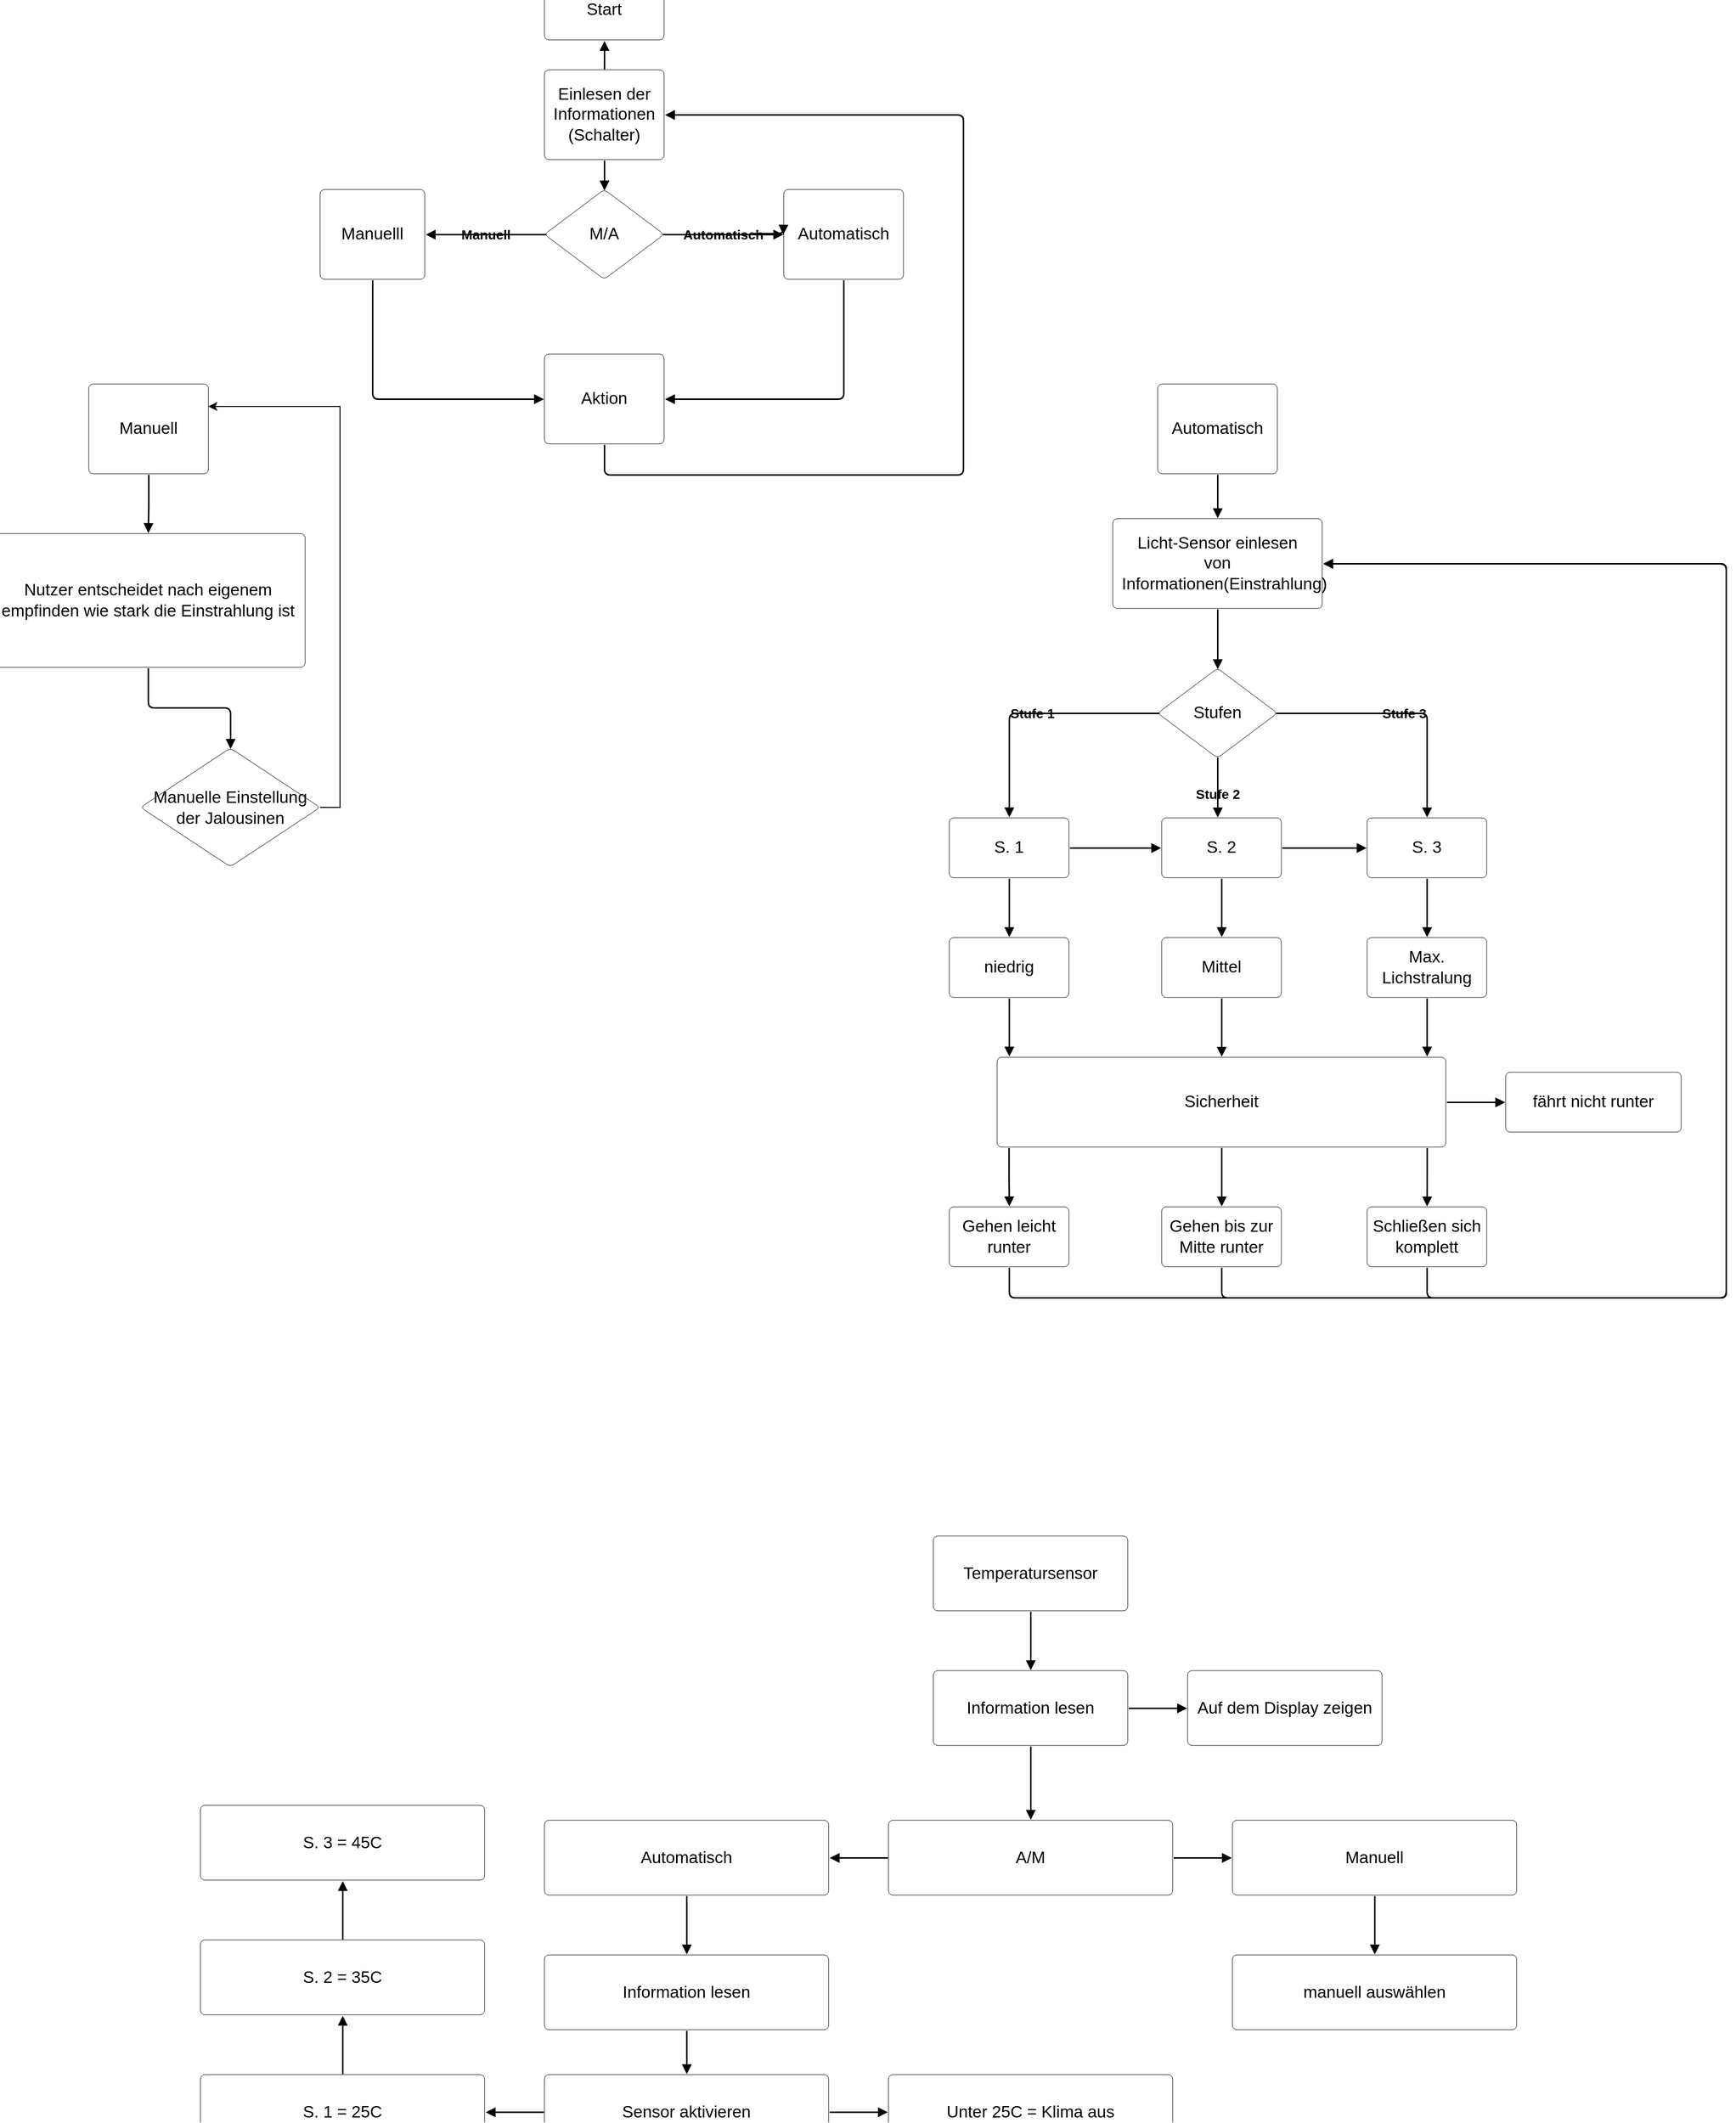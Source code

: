 <mxfile version="24.7.14">
  <diagram name="Seite-1" id="3h0mqdkHoot6rFkAIViI">
    <mxGraphModel dx="4521" dy="3576" grid="1" gridSize="10" guides="1" tooltips="1" connect="1" arrows="1" fold="1" page="1" pageScale="1" pageWidth="827" pageHeight="1169" math="0" shadow="0">
      <root>
        <mxCell id="0" />
        <mxCell id="1" parent="0" />
        <mxCell id="FgW4zMUzAmuTyGkmz0fC-167" value="Start" style="html=1;overflow=block;blockSpacing=1;whiteSpace=wrap;fontSize=16.7;align=center;spacing=3.8;rounded=1;absoluteArcSize=1;arcSize=9;strokeWidth=NaN;lucidId=N4ia0j06wFjk;labelBackgroundColor=none;" parent="1" vertex="1">
          <mxGeometry x="-1065" y="-1290" width="120" height="60" as="geometry" />
        </mxCell>
        <mxCell id="FgW4zMUzAmuTyGkmz0fC-168" value="Automatisch" style="html=1;overflow=block;blockSpacing=1;whiteSpace=wrap;fontSize=16.7;align=center;spacing=9;rounded=1;absoluteArcSize=1;arcSize=9;strokeWidth=NaN;lucidId=64iaO.kCiabr;labelBackgroundColor=none;" parent="1" vertex="1">
          <mxGeometry x="-825" y="-1080" width="120" height="90" as="geometry" />
        </mxCell>
        <mxCell id="FgW4zMUzAmuTyGkmz0fC-169" value="Automatisch" style="html=1;overflow=block;blockSpacing=1;whiteSpace=wrap;fontSize=16.7;align=center;spacing=9;rounded=1;absoluteArcSize=1;arcSize=9;strokeWidth=NaN;lucidId=V5iah5MzGClI;labelBackgroundColor=none;" parent="1" vertex="1">
          <mxGeometry x="-450" y="-885" width="120" height="90" as="geometry" />
        </mxCell>
        <mxCell id="FgW4zMUzAmuTyGkmz0fC-170" value="Einlesen der Informationen&lt;div&gt;(Schalter)&lt;/div&gt;" style="html=1;overflow=block;blockSpacing=1;whiteSpace=wrap;fontSize=16.7;align=center;spacing=9;rounded=1;absoluteArcSize=1;arcSize=9;strokeWidth=NaN;lucidId=aLkapkDl1fSc;labelBackgroundColor=none;" parent="1" vertex="1">
          <mxGeometry x="-1065" y="-1200" width="120" height="90" as="geometry" />
        </mxCell>
        <mxCell id="FgW4zMUzAmuTyGkmz0fC-171" value="" style="html=1;jettySize=18;whiteSpace=wrap;fontSize=13;strokeWidth=1.5;rounded=1;arcSize=12;edgeStyle=orthogonalEdgeStyle;startArrow=none;endArrow=block;endFill=1;exitX=0.5;exitY=-0.008;exitPerimeter=0;entryX=0.5;entryY=1.013;entryPerimeter=0;lucidId=yLka5wsqvrpC;labelBackgroundColor=none;fontColor=default;" parent="1" source="FgW4zMUzAmuTyGkmz0fC-170" target="FgW4zMUzAmuTyGkmz0fC-167" edge="1">
          <mxGeometry width="100" height="100" relative="1" as="geometry">
            <Array as="points" />
          </mxGeometry>
        </mxCell>
        <mxCell id="FgW4zMUzAmuTyGkmz0fC-172" value="M/A" style="html=1;overflow=block;blockSpacing=1;whiteSpace=wrap;rhombus;fontSize=16.7;align=center;spacing=3.8;rounded=1;absoluteArcSize=1;arcSize=9;strokeWidth=NaN;lucidId=lQkasiM3B.Ii;labelBackgroundColor=none;" parent="1" vertex="1">
          <mxGeometry x="-1065" y="-1080" width="120" height="90" as="geometry" />
        </mxCell>
        <mxCell id="FgW4zMUzAmuTyGkmz0fC-173" value="Manuelll" style="html=1;overflow=block;blockSpacing=1;whiteSpace=wrap;fontSize=16.7;align=center;spacing=9;rounded=1;absoluteArcSize=1;arcSize=9;strokeWidth=NaN;lucidId=6Rkar8V9qdNb;labelBackgroundColor=none;" parent="1" vertex="1">
          <mxGeometry x="-1290" y="-1080" width="105" height="90" as="geometry" />
        </mxCell>
        <mxCell id="FgW4zMUzAmuTyGkmz0fC-174" value="" style="html=1;jettySize=18;whiteSpace=wrap;fontSize=13;strokeWidth=1.5;rounded=1;arcSize=12;edgeStyle=orthogonalEdgeStyle;startArrow=none;endArrow=block;endFill=1;exitX=0.5;exitY=1.008;exitPerimeter=0;entryX=0.5;entryY=0.008;entryPerimeter=0;lucidId=pTkaV78Q1Ox-;labelBackgroundColor=none;fontColor=default;" parent="1" source="FgW4zMUzAmuTyGkmz0fC-170" target="FgW4zMUzAmuTyGkmz0fC-172" edge="1">
          <mxGeometry width="100" height="100" relative="1" as="geometry">
            <Array as="points" />
          </mxGeometry>
        </mxCell>
        <mxCell id="FgW4zMUzAmuTyGkmz0fC-175" value="" style="html=1;jettySize=18;whiteSpace=wrap;fontSize=13.3;fontColor=default;fontStyle=1;align=center;strokeWidth=1.5;rounded=1;arcSize=12;edgeStyle=orthogonalEdgeStyle;startArrow=none;endArrow=block;endFill=1;exitX=0.988;exitY=0.5;exitPerimeter=0;entryX=-0.006;entryY=0.5;entryPerimeter=0;lucidId=nUkahKCkyiuG;labelBackgroundColor=none;" parent="1" source="FgW4zMUzAmuTyGkmz0fC-172" target="FgW4zMUzAmuTyGkmz0fC-168" edge="1">
          <mxGeometry width="100" height="100" relative="1" as="geometry">
            <Array as="points" />
          </mxGeometry>
        </mxCell>
        <mxCell id="FgW4zMUzAmuTyGkmz0fC-176" value="Automatisch" style="text;html=1;resizable=0;labelBackgroundColor=none;align=center;verticalAlign=middle;fontStyle=1;fontSize=13.3;" parent="FgW4zMUzAmuTyGkmz0fC-175" vertex="1">
          <mxGeometry relative="1" as="geometry" />
        </mxCell>
        <mxCell id="FgW4zMUzAmuTyGkmz0fC-177" value="" style="html=1;jettySize=18;whiteSpace=wrap;fontSize=13;strokeWidth=1.5;rounded=1;arcSize=12;edgeStyle=orthogonalEdgeStyle;startArrow=none;endArrow=block;endFill=1;entryX=-0.006;entryY=0.5;entryPerimeter=0;lucidId=oUkayMotbwah;labelBackgroundColor=none;fontColor=default;" parent="1" target="FgW4zMUzAmuTyGkmz0fC-168" edge="1">
          <mxGeometry width="100" height="100" relative="1" as="geometry">
            <Array as="points" />
            <mxPoint x="-856" y="-1036" as="sourcePoint" />
          </mxGeometry>
        </mxCell>
        <mxCell id="FgW4zMUzAmuTyGkmz0fC-178" value="" style="html=1;jettySize=18;whiteSpace=wrap;fontSize=13.3;fontColor=default;fontStyle=1;align=center;strokeWidth=1.5;rounded=1;arcSize=12;edgeStyle=orthogonalEdgeStyle;startArrow=none;endArrow=block;endFill=1;exitX=0.012;exitY=0.5;exitPerimeter=0;entryX=1.007;entryY=0.5;entryPerimeter=0;lucidId=XUka5QmIA_Q7;labelBackgroundColor=none;" parent="1" source="FgW4zMUzAmuTyGkmz0fC-172" target="FgW4zMUzAmuTyGkmz0fC-173" edge="1">
          <mxGeometry width="100" height="100" relative="1" as="geometry">
            <Array as="points" />
          </mxGeometry>
        </mxCell>
        <mxCell id="FgW4zMUzAmuTyGkmz0fC-179" value="Manuell" style="text;html=1;resizable=0;labelBackgroundColor=none;align=center;verticalAlign=middle;fontStyle=1;fontSize=13.3;" parent="FgW4zMUzAmuTyGkmz0fC-178" vertex="1">
          <mxGeometry relative="1" as="geometry" />
        </mxCell>
        <mxCell id="FgW4zMUzAmuTyGkmz0fC-180" value="Licht-Sensor einlesen von Informationen(Einstrahlung)" style="html=1;overflow=block;blockSpacing=1;whiteSpace=wrap;fontSize=16.7;align=center;spacing=9;rounded=1;absoluteArcSize=1;arcSize=9;strokeWidth=NaN;lucidId=8UkaNSLYqiaT;labelBackgroundColor=none;" parent="1" vertex="1">
          <mxGeometry x="-495" y="-750" width="210" height="90" as="geometry" />
        </mxCell>
        <mxCell id="FgW4zMUzAmuTyGkmz0fC-181" value="Aktion" style="html=1;overflow=block;blockSpacing=1;whiteSpace=wrap;fontSize=16.7;align=center;spacing=9;rounded=1;absoluteArcSize=1;arcSize=9;strokeWidth=NaN;lucidId=wVka-c_p0EXK;labelBackgroundColor=none;" parent="1" vertex="1">
          <mxGeometry x="-1065" y="-915" width="120" height="90" as="geometry" />
        </mxCell>
        <mxCell id="FgW4zMUzAmuTyGkmz0fC-182" value="Stufen" style="html=1;overflow=block;blockSpacing=1;whiteSpace=wrap;rhombus;fontSize=16.7;align=center;spacing=3.8;rounded=1;absoluteArcSize=1;arcSize=9;strokeWidth=NaN;lucidId=GVka2OhtKBWA;labelBackgroundColor=none;" parent="1" vertex="1">
          <mxGeometry x="-450" y="-600" width="120" height="90" as="geometry" />
        </mxCell>
        <mxCell id="FgW4zMUzAmuTyGkmz0fC-183" value="" style="html=1;jettySize=18;whiteSpace=wrap;fontSize=13;strokeWidth=1.5;rounded=1;arcSize=12;edgeStyle=orthogonalEdgeStyle;startArrow=none;endArrow=block;endFill=1;exitX=0.5;exitY=1.008;exitPerimeter=0;entryX=1.006;entryY=0.5;entryPerimeter=0;lucidId=HVka1p0yhcf2;labelBackgroundColor=none;fontColor=default;" parent="1" source="FgW4zMUzAmuTyGkmz0fC-168" target="FgW4zMUzAmuTyGkmz0fC-181" edge="1">
          <mxGeometry width="100" height="100" relative="1" as="geometry">
            <Array as="points" />
          </mxGeometry>
        </mxCell>
        <mxCell id="FgW4zMUzAmuTyGkmz0fC-184" value="" style="html=1;jettySize=18;whiteSpace=wrap;fontSize=13;strokeWidth=1.5;rounded=1;arcSize=12;edgeStyle=orthogonalEdgeStyle;startArrow=none;endArrow=block;endFill=1;exitX=0.5;exitY=1.008;exitPerimeter=0;entryX=0.5;entryY=-0.008;entryPerimeter=0;lucidId=8Vka9QWyHjhu;labelBackgroundColor=none;fontColor=default;" parent="1" source="FgW4zMUzAmuTyGkmz0fC-169" target="FgW4zMUzAmuTyGkmz0fC-180" edge="1">
          <mxGeometry width="100" height="100" relative="1" as="geometry">
            <Array as="points" />
          </mxGeometry>
        </mxCell>
        <mxCell id="FgW4zMUzAmuTyGkmz0fC-185" value="" style="html=1;jettySize=18;whiteSpace=wrap;fontSize=13;strokeWidth=1.5;rounded=1;arcSize=12;edgeStyle=orthogonalEdgeStyle;startArrow=none;endArrow=block;endFill=1;exitX=0.5;exitY=1.008;exitPerimeter=0;entryX=0.5;entryY=0.008;entryPerimeter=0;lucidId=_VkafFux-ZUf;labelBackgroundColor=none;fontColor=default;" parent="1" source="FgW4zMUzAmuTyGkmz0fC-180" target="FgW4zMUzAmuTyGkmz0fC-182" edge="1">
          <mxGeometry width="100" height="100" relative="1" as="geometry">
            <Array as="points" />
          </mxGeometry>
        </mxCell>
        <mxCell id="FgW4zMUzAmuTyGkmz0fC-186" value="" style="html=1;jettySize=18;whiteSpace=wrap;fontSize=13;strokeOpacity=100;strokeWidth=1.5;rounded=1;arcSize=12;edgeStyle=orthogonalEdgeStyle;startArrow=none;endArrow=block;endFill=1;exitX=0.5;exitY=1.008;exitPerimeter=0;entryX=-0.006;entryY=0.5;entryPerimeter=0;lucidId=yWkaRm72xnwu;labelBackgroundColor=none;fontColor=default;" parent="1" source="FgW4zMUzAmuTyGkmz0fC-173" target="FgW4zMUzAmuTyGkmz0fC-181" edge="1">
          <mxGeometry width="100" height="100" relative="1" as="geometry">
            <Array as="points">
              <mxPoint x="-1237" y="-870" />
            </Array>
          </mxGeometry>
        </mxCell>
        <mxCell id="FgW4zMUzAmuTyGkmz0fC-187" value="S. 1" style="html=1;overflow=block;blockSpacing=1;whiteSpace=wrap;fontSize=16.7;align=center;spacing=3.8;rounded=1;absoluteArcSize=1;arcSize=9;strokeWidth=NaN;lucidId=QWkaNz4v__Xi;labelBackgroundColor=none;" parent="1" vertex="1">
          <mxGeometry x="-659" y="-450" width="120" height="60" as="geometry" />
        </mxCell>
        <mxCell id="FgW4zMUzAmuTyGkmz0fC-188" value="" style="html=1;jettySize=18;whiteSpace=wrap;fontSize=13;strokeOpacity=100;strokeWidth=1.5;rounded=1;arcSize=12;edgeStyle=orthogonalEdgeStyle;startArrow=none;endArrow=block;endFill=1;exitX=1.006;exitY=0.5;exitPerimeter=0;entryX=-0.006;entryY=0.5;entryPerimeter=0;lucidId=XWka24kYXO-h;labelBackgroundColor=none;fontColor=default;" parent="1" source="FgW4zMUzAmuTyGkmz0fC-187" target="FgW4zMUzAmuTyGkmz0fC-189" edge="1">
          <mxGeometry width="100" height="100" relative="1" as="geometry">
            <Array as="points" />
          </mxGeometry>
        </mxCell>
        <mxCell id="FgW4zMUzAmuTyGkmz0fC-189" value="S. 2" style="html=1;overflow=block;blockSpacing=1;whiteSpace=wrap;fontSize=16.7;align=center;spacing=3.8;rounded=1;absoluteArcSize=1;arcSize=9;strokeWidth=NaN;lucidId=XWka8KJRuJMQ;labelBackgroundColor=none;" parent="1" vertex="1">
          <mxGeometry x="-446" y="-450" width="120" height="60" as="geometry" />
        </mxCell>
        <mxCell id="FgW4zMUzAmuTyGkmz0fC-190" value="" style="html=1;jettySize=18;whiteSpace=wrap;fontSize=13;strokeWidth=1.5;rounded=1;arcSize=12;edgeStyle=orthogonalEdgeStyle;startArrow=none;endArrow=block;endFill=1;exitX=0.5;exitY=1.008;exitPerimeter=0;entryX=1.006;entryY=0.5;entryPerimeter=0;lucidId=3WkaMBuAugse;labelBackgroundColor=none;fontColor=default;" parent="1" source="FgW4zMUzAmuTyGkmz0fC-181" target="FgW4zMUzAmuTyGkmz0fC-170" edge="1">
          <mxGeometry width="100" height="100" relative="1" as="geometry">
            <Array as="points">
              <mxPoint x="-1005" y="-794" />
              <mxPoint x="-645" y="-794" />
              <mxPoint x="-645" y="-1155" />
            </Array>
          </mxGeometry>
        </mxCell>
        <mxCell id="FgW4zMUzAmuTyGkmz0fC-191" value="" style="html=1;jettySize=18;whiteSpace=wrap;fontSize=13;strokeOpacity=100;strokeWidth=1.5;rounded=1;arcSize=12;edgeStyle=orthogonalEdgeStyle;startArrow=none;endArrow=block;endFill=1;exitX=1.006;exitY=0.5;exitPerimeter=0;entryX=-0.006;entryY=0.5;entryPerimeter=0;lucidId=_WkaWxWW9r4b;labelBackgroundColor=none;fontColor=default;" parent="1" source="FgW4zMUzAmuTyGkmz0fC-189" target="FgW4zMUzAmuTyGkmz0fC-192" edge="1">
          <mxGeometry width="100" height="100" relative="1" as="geometry">
            <Array as="points" />
          </mxGeometry>
        </mxCell>
        <mxCell id="FgW4zMUzAmuTyGkmz0fC-192" value="S. 3" style="html=1;overflow=block;blockSpacing=1;whiteSpace=wrap;fontSize=16.7;align=center;spacing=3.8;rounded=1;absoluteArcSize=1;arcSize=9;strokeWidth=NaN;lucidId=_WkaUXKcoHlV;labelBackgroundColor=none;" parent="1" vertex="1">
          <mxGeometry x="-240" y="-450" width="120" height="60" as="geometry" />
        </mxCell>
        <mxCell id="FgW4zMUzAmuTyGkmz0fC-193" value="" style="html=1;jettySize=18;whiteSpace=wrap;fontSize=13.3;fontColor=default;fontStyle=1;align=center;strokeWidth=1.5;rounded=1;arcSize=12;edgeStyle=orthogonalEdgeStyle;startArrow=none;endArrow=block;endFill=1;exitX=0.5;exitY=0.992;exitPerimeter=0;entryX=0.467;entryY=-0.012;entryPerimeter=0;lucidId=wXkaepemoRoC;labelBackgroundColor=none;" parent="1" source="FgW4zMUzAmuTyGkmz0fC-182" target="FgW4zMUzAmuTyGkmz0fC-189" edge="1">
          <mxGeometry width="100" height="100" relative="1" as="geometry">
            <Array as="points" />
          </mxGeometry>
        </mxCell>
        <mxCell id="FgW4zMUzAmuTyGkmz0fC-194" value="Stufe 2" style="text;html=1;resizable=0;labelBackgroundColor=none;align=center;verticalAlign=middle;fontStyle=1;fontSize=13.3;" parent="FgW4zMUzAmuTyGkmz0fC-193" vertex="1">
          <mxGeometry x="0.216" relative="1" as="geometry">
            <mxPoint as="offset" />
          </mxGeometry>
        </mxCell>
        <mxCell id="FgW4zMUzAmuTyGkmz0fC-195" value="" style="html=1;jettySize=18;whiteSpace=wrap;fontSize=13.3;fontColor=default;fontStyle=1;align=center;strokeWidth=1.5;rounded=1;arcSize=12;edgeStyle=orthogonalEdgeStyle;startArrow=none;endArrow=block;endFill=1;exitX=0.988;exitY=0.5;exitPerimeter=0;entryX=0.5;entryY=-0.012;entryPerimeter=0;lucidId=BXkaTj.lhL7O;labelBackgroundColor=none;" parent="1" source="FgW4zMUzAmuTyGkmz0fC-182" target="FgW4zMUzAmuTyGkmz0fC-192" edge="1">
          <mxGeometry width="100" height="100" relative="1" as="geometry">
            <Array as="points" />
          </mxGeometry>
        </mxCell>
        <mxCell id="FgW4zMUzAmuTyGkmz0fC-196" value="Stufe 3" style="text;html=1;resizable=0;labelBackgroundColor=none;align=center;verticalAlign=middle;fontStyle=1;fontSize=13.3;" parent="FgW4zMUzAmuTyGkmz0fC-195" vertex="1">
          <mxGeometry relative="1" as="geometry" />
        </mxCell>
        <mxCell id="FgW4zMUzAmuTyGkmz0fC-197" value="" style="html=1;jettySize=18;whiteSpace=wrap;fontSize=13;strokeOpacity=100;strokeWidth=1.5;rounded=1;arcSize=12;edgeStyle=orthogonalEdgeStyle;startArrow=none;endArrow=block;endFill=1;exitX=0.5;exitY=1.013;exitPerimeter=0;entryX=0.5;entryY=-0.012;entryPerimeter=0;lucidId=DYkahejGUm7A;labelBackgroundColor=none;fontColor=default;" parent="1" source="FgW4zMUzAmuTyGkmz0fC-192" target="FgW4zMUzAmuTyGkmz0fC-198" edge="1">
          <mxGeometry width="100" height="100" relative="1" as="geometry">
            <Array as="points" />
          </mxGeometry>
        </mxCell>
        <mxCell id="FgW4zMUzAmuTyGkmz0fC-198" value="Max. Lichstralung" style="html=1;overflow=block;blockSpacing=1;whiteSpace=wrap;fontSize=16.7;align=center;spacing=3.8;rounded=1;absoluteArcSize=1;arcSize=9;strokeWidth=NaN;lucidId=DYkaW7NMUvB3;labelBackgroundColor=none;" parent="1" vertex="1">
          <mxGeometry x="-240" y="-330" width="120" height="60" as="geometry" />
        </mxCell>
        <mxCell id="FgW4zMUzAmuTyGkmz0fC-199" value="" style="html=1;jettySize=18;whiteSpace=wrap;fontSize=13;strokeOpacity=100;strokeWidth=1.5;rounded=1;arcSize=12;edgeStyle=orthogonalEdgeStyle;startArrow=none;endArrow=block;endFill=1;exitX=0.5;exitY=1.013;exitPerimeter=0;entryX=0.5;entryY=-0.012;entryPerimeter=0;lucidId=SYkae8.73b2C;labelBackgroundColor=none;fontColor=default;" parent="1" source="FgW4zMUzAmuTyGkmz0fC-189" target="FgW4zMUzAmuTyGkmz0fC-200" edge="1">
          <mxGeometry width="100" height="100" relative="1" as="geometry">
            <Array as="points" />
          </mxGeometry>
        </mxCell>
        <mxCell id="FgW4zMUzAmuTyGkmz0fC-200" value="Mittel" style="html=1;overflow=block;blockSpacing=1;whiteSpace=wrap;fontSize=16.7;align=center;spacing=3.8;rounded=1;absoluteArcSize=1;arcSize=9;strokeWidth=NaN;lucidId=SYkanvJJimkv;labelBackgroundColor=none;" parent="1" vertex="1">
          <mxGeometry x="-446" y="-330" width="120" height="60" as="geometry" />
        </mxCell>
        <mxCell id="FgW4zMUzAmuTyGkmz0fC-201" value="" style="html=1;jettySize=18;whiteSpace=wrap;fontSize=13;strokeOpacity=100;strokeWidth=1.5;rounded=1;arcSize=12;edgeStyle=orthogonalEdgeStyle;startArrow=none;endArrow=block;endFill=1;exitX=0.5;exitY=1.013;exitPerimeter=0;entryX=0.5;entryY=-0.012;entryPerimeter=0;lucidId=mZka0HfnyGmS;labelBackgroundColor=none;fontColor=default;" parent="1" source="FgW4zMUzAmuTyGkmz0fC-187" target="FgW4zMUzAmuTyGkmz0fC-202" edge="1">
          <mxGeometry width="100" height="100" relative="1" as="geometry">
            <Array as="points" />
          </mxGeometry>
        </mxCell>
        <mxCell id="FgW4zMUzAmuTyGkmz0fC-202" value="niedrig" style="html=1;overflow=block;blockSpacing=1;whiteSpace=wrap;fontSize=16.7;align=center;spacing=3.8;rounded=1;absoluteArcSize=1;arcSize=9;strokeWidth=NaN;lucidId=mZkaGqFa0F1Y;labelBackgroundColor=none;" parent="1" vertex="1">
          <mxGeometry x="-659" y="-330" width="120" height="60" as="geometry" />
        </mxCell>
        <mxCell id="FgW4zMUzAmuTyGkmz0fC-203" value="" style="html=1;jettySize=18;whiteSpace=wrap;fontSize=13;strokeOpacity=100;strokeWidth=1.5;rounded=1;arcSize=12;edgeStyle=orthogonalEdgeStyle;startArrow=none;endArrow=block;endFill=1;exitX=0.5;exitY=1.013;exitPerimeter=0;lucidId=TZkatt6HrXeA;labelBackgroundColor=none;fontColor=default;" parent="1" source="FgW4zMUzAmuTyGkmz0fC-202" edge="1">
          <mxGeometry width="100" height="100" relative="1" as="geometry">
            <Array as="points" />
            <mxPoint x="-599" y="-211" as="targetPoint" />
          </mxGeometry>
        </mxCell>
        <mxCell id="FgW4zMUzAmuTyGkmz0fC-204" value="" style="html=1;jettySize=18;whiteSpace=wrap;fontSize=13;strokeOpacity=100;strokeWidth=1.5;rounded=1;arcSize=12;edgeStyle=orthogonalEdgeStyle;startArrow=none;endArrow=block;endFill=1;exitX=0.5;exitY=1.013;exitPerimeter=0;entryX=0.5;entryY=-0.008;entryPerimeter=0;lucidId=E0kaeYCsIBdj;labelBackgroundColor=none;fontColor=default;" parent="1" source="FgW4zMUzAmuTyGkmz0fC-200" target="FgW4zMUzAmuTyGkmz0fC-208" edge="1">
          <mxGeometry width="100" height="100" relative="1" as="geometry">
            <Array as="points" />
          </mxGeometry>
        </mxCell>
        <mxCell id="FgW4zMUzAmuTyGkmz0fC-205" value="" style="html=1;jettySize=18;whiteSpace=wrap;fontSize=13;strokeOpacity=100;strokeWidth=1.5;rounded=1;arcSize=12;edgeStyle=orthogonalEdgeStyle;startArrow=none;endArrow=block;endFill=1;exitX=0.5;exitY=1.013;exitPerimeter=0;lucidId=M0ka~HKBPO5.;labelBackgroundColor=none;fontColor=default;" parent="1" source="FgW4zMUzAmuTyGkmz0fC-198" edge="1">
          <mxGeometry width="100" height="100" relative="1" as="geometry">
            <Array as="points" />
            <mxPoint x="-180" y="-211" as="targetPoint" />
          </mxGeometry>
        </mxCell>
        <mxCell id="FgW4zMUzAmuTyGkmz0fC-206" value="" style="html=1;jettySize=18;whiteSpace=wrap;fontSize=13.3;fontColor=default;fontStyle=1;align=center;strokeWidth=1.5;rounded=1;arcSize=12;edgeStyle=orthogonalEdgeStyle;startArrow=none;endArrow=block;endFill=1;exitX=0.012;exitY=0.5;exitPerimeter=0;entryX=0.5;entryY=-0.013;entryPerimeter=0;lucidId=A1kaO-~dMt~i;labelBackgroundColor=none;" parent="1" source="FgW4zMUzAmuTyGkmz0fC-182" target="FgW4zMUzAmuTyGkmz0fC-187" edge="1">
          <mxGeometry width="100" height="100" relative="1" as="geometry">
            <Array as="points" />
          </mxGeometry>
        </mxCell>
        <mxCell id="FgW4zMUzAmuTyGkmz0fC-207" value="Stufe 1" style="text;html=1;resizable=0;labelBackgroundColor=none;align=center;verticalAlign=middle;fontStyle=1;fontSize=13.3;" parent="FgW4zMUzAmuTyGkmz0fC-206" vertex="1">
          <mxGeometry relative="1" as="geometry" />
        </mxCell>
        <mxCell id="FgW4zMUzAmuTyGkmz0fC-208" value="Sicherheit" style="html=1;overflow=block;blockSpacing=1;whiteSpace=wrap;fontSize=16.7;align=center;spacing=9;rounded=1;absoluteArcSize=1;arcSize=9;strokeWidth=NaN;lucidId=71kazL9l_o7C;labelBackgroundColor=none;" parent="1" vertex="1">
          <mxGeometry x="-611" y="-210" width="450" height="90" as="geometry" />
        </mxCell>
        <mxCell id="FgW4zMUzAmuTyGkmz0fC-209" value="Manuell" style="html=1;overflow=block;blockSpacing=1;whiteSpace=wrap;fontSize=16.7;align=center;spacing=9;rounded=1;absoluteArcSize=1;arcSize=9;strokeWidth=NaN;lucidId=U2kaN8M.R-Y0;labelBackgroundColor=none;" parent="1" vertex="1">
          <mxGeometry x="-1522" y="-885" width="120" height="90" as="geometry" />
        </mxCell>
        <mxCell id="FgW4zMUzAmuTyGkmz0fC-210" value="Gehen leicht runter" style="html=1;overflow=block;blockSpacing=1;whiteSpace=wrap;fontSize=16.7;align=center;spacing=3.8;rounded=1;absoluteArcSize=1;arcSize=9;strokeWidth=NaN;lucidId=h3kapz3pPR9o;labelBackgroundColor=none;" parent="1" vertex="1">
          <mxGeometry x="-659" y="-60" width="120" height="60" as="geometry" />
        </mxCell>
        <mxCell id="FgW4zMUzAmuTyGkmz0fC-211" value="Gehen bis zur Mitte runter" style="html=1;overflow=block;blockSpacing=1;whiteSpace=wrap;fontSize=16.7;align=center;spacing=3.8;rounded=1;absoluteArcSize=1;arcSize=9;strokeWidth=NaN;lucidId=h3kae7OwaSeB;labelBackgroundColor=none;" parent="1" vertex="1">
          <mxGeometry x="-446" y="-60" width="120" height="60" as="geometry" />
        </mxCell>
        <mxCell id="FgW4zMUzAmuTyGkmz0fC-212" value="Schließen sich komplett" style="html=1;overflow=block;blockSpacing=1;whiteSpace=wrap;fontSize=16.7;align=center;spacing=3.8;rounded=1;absoluteArcSize=1;arcSize=9;strokeWidth=NaN;lucidId=h3kawK8Fqo7F;labelBackgroundColor=none;" parent="1" vertex="1">
          <mxGeometry x="-240" y="-60" width="120" height="60" as="geometry" />
        </mxCell>
        <mxCell id="FgW4zMUzAmuTyGkmz0fC-213" value="" style="html=1;jettySize=18;whiteSpace=wrap;fontSize=13;strokeOpacity=100;strokeWidth=1.5;rounded=1;arcSize=12;edgeStyle=orthogonalEdgeStyle;startArrow=none;endArrow=block;endFill=1;exitX=1.002;exitY=0.5;exitPerimeter=0;entryX=-0.004;entryY=0.5;entryPerimeter=0;lucidId=q3kaxuL_Xz1y;labelBackgroundColor=none;fontColor=default;" parent="1" source="FgW4zMUzAmuTyGkmz0fC-208" target="FgW4zMUzAmuTyGkmz0fC-214" edge="1">
          <mxGeometry width="100" height="100" relative="1" as="geometry">
            <Array as="points" />
          </mxGeometry>
        </mxCell>
        <mxCell id="FgW4zMUzAmuTyGkmz0fC-214" value="fährt nicht runter" style="html=1;overflow=block;blockSpacing=1;whiteSpace=wrap;fontSize=16.7;align=center;spacing=9;rounded=1;absoluteArcSize=1;arcSize=9;strokeWidth=NaN;lucidId=q3ka0kxX3MY4;labelBackgroundColor=none;" parent="1" vertex="1">
          <mxGeometry x="-101" y="-195" width="176" height="60" as="geometry" />
        </mxCell>
        <mxCell id="FgW4zMUzAmuTyGkmz0fC-215" value="" style="html=1;jettySize=18;whiteSpace=wrap;fontSize=13;strokeWidth=1.5;rounded=1;arcSize=12;edgeStyle=orthogonalEdgeStyle;startArrow=none;endArrow=block;endFill=1;exitX=0.5;exitY=1.008;exitPerimeter=0;entryX=0.5;entryY=-0.012;entryPerimeter=0;lucidId=33kaeuM0woL0;labelBackgroundColor=none;fontColor=default;" parent="1" source="FgW4zMUzAmuTyGkmz0fC-208" target="FgW4zMUzAmuTyGkmz0fC-211" edge="1">
          <mxGeometry width="100" height="100" relative="1" as="geometry">
            <Array as="points" />
          </mxGeometry>
        </mxCell>
        <mxCell id="FgW4zMUzAmuTyGkmz0fC-216" value="" style="html=1;jettySize=18;whiteSpace=wrap;fontSize=13;strokeWidth=1.5;rounded=1;arcSize=12;edgeStyle=orthogonalEdgeStyle;startArrow=none;endArrow=block;endFill=1;exitX=0.026;exitY=1.008;exitPerimeter=0;entryX=0.5;entryY=-0.013;entryPerimeter=0;lucidId=83kaQYvqHcLM;labelBackgroundColor=none;fontColor=default;" parent="1" source="FgW4zMUzAmuTyGkmz0fC-208" target="FgW4zMUzAmuTyGkmz0fC-210" edge="1">
          <mxGeometry width="100" height="100" relative="1" as="geometry">
            <Array as="points" />
          </mxGeometry>
        </mxCell>
        <mxCell id="FgW4zMUzAmuTyGkmz0fC-217" value="" style="html=1;jettySize=18;whiteSpace=wrap;fontSize=13;strokeWidth=1.5;rounded=1;arcSize=12;edgeStyle=orthogonalEdgeStyle;startArrow=none;endArrow=block;endFill=1;exitX=0.958;exitY=1.008;exitPerimeter=0;entryX=0.5;entryY=-0.012;entryPerimeter=0;lucidId=_3kavtbtaSIH;labelBackgroundColor=none;fontColor=default;" parent="1" source="FgW4zMUzAmuTyGkmz0fC-208" target="FgW4zMUzAmuTyGkmz0fC-212" edge="1">
          <mxGeometry width="100" height="100" relative="1" as="geometry">
            <Array as="points" />
          </mxGeometry>
        </mxCell>
        <mxCell id="FgW4zMUzAmuTyGkmz0fC-218" value="Nutzer entscheidet nach eigenem empfinden wie stark die Einstrahlung ist" style="html=1;overflow=block;blockSpacing=1;whiteSpace=wrap;fontSize=16.7;align=center;spacing=9;rounded=1;absoluteArcSize=1;arcSize=9;strokeWidth=NaN;lucidId=B4ka2FYlx4dB;labelBackgroundColor=none;" parent="1" vertex="1">
          <mxGeometry x="-1620" y="-735" width="315" height="134" as="geometry" />
        </mxCell>
        <mxCell id="FgW4zMUzAmuTyGkmz0fC-219" value="Temperatursensor" style="html=1;overflow=block;blockSpacing=1;whiteSpace=wrap;fontSize=16.7;align=center;spacing=3.8;rounded=1;absoluteArcSize=1;arcSize=9;strokeWidth=NaN;lucidId=X4kaOixTVMw.;labelBackgroundColor=none;" parent="1" vertex="1">
          <mxGeometry x="-675" y="270" width="195" height="75" as="geometry" />
        </mxCell>
        <mxCell id="FgW4zMUzAmuTyGkmz0fC-220" value="" style="html=1;jettySize=18;whiteSpace=wrap;fontSize=13;strokeWidth=1.5;rounded=1;arcSize=12;edgeStyle=orthogonalEdgeStyle;startArrow=none;endArrow=block;endFill=1;exitX=0.5;exitY=1.013;exitPerimeter=0;entryX=1.004;entryY=0.5;entryPerimeter=0;lucidId=h5kao_4vRjcH;labelBackgroundColor=none;fontColor=default;" parent="1" source="FgW4zMUzAmuTyGkmz0fC-212" target="FgW4zMUzAmuTyGkmz0fC-180" edge="1">
          <mxGeometry width="100" height="100" relative="1" as="geometry">
            <Array as="points">
              <mxPoint x="-180" y="31" />
              <mxPoint x="120" y="31" />
              <mxPoint x="120" y="-705" />
            </Array>
          </mxGeometry>
        </mxCell>
        <mxCell id="FgW4zMUzAmuTyGkmz0fC-221" value="" style="html=1;jettySize=18;whiteSpace=wrap;fontSize=13;strokeOpacity=100;strokeWidth=1.5;rounded=1;arcSize=12;edgeStyle=orthogonalEdgeStyle;startArrow=none;endArrow=block;endFill=1;exitX=0.5;exitY=1.01;exitPerimeter=0;entryX=0.5;entryY=-0.01;entryPerimeter=0;lucidId=i5kaaMlf2yOr;labelBackgroundColor=none;fontColor=default;" parent="1" source="FgW4zMUzAmuTyGkmz0fC-219" target="FgW4zMUzAmuTyGkmz0fC-222" edge="1">
          <mxGeometry width="100" height="100" relative="1" as="geometry">
            <Array as="points" />
          </mxGeometry>
        </mxCell>
        <mxCell id="FgW4zMUzAmuTyGkmz0fC-222" value="Information lesen" style="html=1;overflow=block;blockSpacing=1;whiteSpace=wrap;fontSize=16.7;align=center;spacing=3.8;rounded=1;absoluteArcSize=1;arcSize=9;strokeWidth=NaN;lucidId=i5kaBJBGNO58;labelBackgroundColor=none;" parent="1" vertex="1">
          <mxGeometry x="-675" y="405" width="195" height="75" as="geometry" />
        </mxCell>
        <mxCell id="FgW4zMUzAmuTyGkmz0fC-223" value="" style="html=1;jettySize=18;whiteSpace=wrap;fontSize=13;strokeWidth=1.5;rounded=1;arcSize=12;edgeStyle=orthogonalEdgeStyle;startArrow=none;endArrow=block;endFill=1;exitX=0.5;exitY=1.008;exitPerimeter=0;entryX=0.5;entryY=-0.006;entryPerimeter=0;lucidId=m5kajz74DZy8;labelBackgroundColor=none;fontColor=default;" parent="1" source="FgW4zMUzAmuTyGkmz0fC-209" target="FgW4zMUzAmuTyGkmz0fC-218" edge="1">
          <mxGeometry width="100" height="100" relative="1" as="geometry">
            <Array as="points" />
          </mxGeometry>
        </mxCell>
        <mxCell id="FgW4zMUzAmuTyGkmz0fC-224" value="" style="html=1;jettySize=18;whiteSpace=wrap;fontSize=13;strokeWidth=1.5;rounded=1;arcSize=12;edgeStyle=orthogonalEdgeStyle;startArrow=none;endArrow=block;endFill=1;exitX=0.5;exitY=1.013;exitPerimeter=0;entryX=1.004;entryY=0.5;entryPerimeter=0;lucidId=r5kaRFJ3P441;labelBackgroundColor=none;fontColor=default;" parent="1" source="FgW4zMUzAmuTyGkmz0fC-211" target="FgW4zMUzAmuTyGkmz0fC-180" edge="1">
          <mxGeometry width="100" height="100" relative="1" as="geometry">
            <Array as="points">
              <mxPoint x="-386" y="31" />
              <mxPoint x="120" y="31" />
              <mxPoint x="120" y="-705" />
            </Array>
          </mxGeometry>
        </mxCell>
        <mxCell id="FgW4zMUzAmuTyGkmz0fC-225" value="" style="html=1;jettySize=18;whiteSpace=wrap;fontSize=13;strokeOpacity=100;strokeWidth=1.5;rounded=1;arcSize=12;edgeStyle=orthogonalEdgeStyle;startArrow=none;endArrow=block;endFill=1;exitX=1.004;exitY=0.5;exitPerimeter=0;entryX=-0.004;entryY=0.5;entryPerimeter=0;lucidId=t5katzH84ghe;labelBackgroundColor=none;fontColor=default;" parent="1" source="FgW4zMUzAmuTyGkmz0fC-222" target="FgW4zMUzAmuTyGkmz0fC-226" edge="1">
          <mxGeometry width="100" height="100" relative="1" as="geometry">
            <Array as="points" />
          </mxGeometry>
        </mxCell>
        <mxCell id="FgW4zMUzAmuTyGkmz0fC-226" value="Auf dem Display zeigen" style="html=1;overflow=block;blockSpacing=1;whiteSpace=wrap;fontSize=16.7;align=center;spacing=3.8;rounded=1;absoluteArcSize=1;arcSize=9;strokeWidth=NaN;lucidId=t5kaX1HOo2ZO;labelBackgroundColor=none;" parent="1" vertex="1">
          <mxGeometry x="-420" y="405" width="195" height="75" as="geometry" />
        </mxCell>
        <mxCell id="WzjnQLMpl0k_vYTGge7P-2" style="edgeStyle=orthogonalEdgeStyle;rounded=0;orthogonalLoop=1;jettySize=auto;html=1;exitX=1;exitY=0.5;exitDx=0;exitDy=0;entryX=1;entryY=0.25;entryDx=0;entryDy=0;" edge="1" parent="1" source="FgW4zMUzAmuTyGkmz0fC-227" target="FgW4zMUzAmuTyGkmz0fC-209">
          <mxGeometry relative="1" as="geometry" />
        </mxCell>
        <mxCell id="FgW4zMUzAmuTyGkmz0fC-227" value="Manuelle Einstellung der Jalousinen" style="html=1;overflow=block;blockSpacing=1;whiteSpace=wrap;rhombus;fontSize=16.7;align=center;spacing=3.8;rounded=1;absoluteArcSize=1;arcSize=9;strokeWidth=NaN;lucidId=w5kaDMIVVfay;labelBackgroundColor=none;" parent="1" vertex="1">
          <mxGeometry x="-1470" y="-520" width="180" height="119" as="geometry" />
        </mxCell>
        <mxCell id="FgW4zMUzAmuTyGkmz0fC-228" value="" style="html=1;jettySize=18;whiteSpace=wrap;fontSize=13;strokeWidth=1.5;rounded=1;arcSize=12;edgeStyle=orthogonalEdgeStyle;startArrow=none;endArrow=block;endFill=1;exitX=0.5;exitY=1.013;exitPerimeter=0;entryX=1.004;entryY=0.5;entryPerimeter=0;lucidId=A5ka~o3I9TCq;labelBackgroundColor=none;fontColor=default;" parent="1" source="FgW4zMUzAmuTyGkmz0fC-210" target="FgW4zMUzAmuTyGkmz0fC-180" edge="1">
          <mxGeometry width="100" height="100" relative="1" as="geometry">
            <Array as="points">
              <mxPoint x="-599" y="31" />
              <mxPoint x="120" y="31" />
              <mxPoint x="120" y="-705" />
            </Array>
          </mxGeometry>
        </mxCell>
        <mxCell id="FgW4zMUzAmuTyGkmz0fC-229" value="" style="html=1;jettySize=18;whiteSpace=wrap;fontSize=13;strokeOpacity=100;strokeWidth=1.5;rounded=1;arcSize=12;edgeStyle=orthogonalEdgeStyle;startArrow=none;endArrow=block;endFill=1;exitX=0.5;exitY=1.01;exitPerimeter=0;entryX=0.5;entryY=-0.01;entryPerimeter=0;lucidId=I5ka.4BE7Has;labelBackgroundColor=none;fontColor=default;" parent="1" source="FgW4zMUzAmuTyGkmz0fC-222" target="FgW4zMUzAmuTyGkmz0fC-230" edge="1">
          <mxGeometry width="100" height="100" relative="1" as="geometry">
            <Array as="points" />
          </mxGeometry>
        </mxCell>
        <mxCell id="FgW4zMUzAmuTyGkmz0fC-230" value="A/M" style="html=1;overflow=block;blockSpacing=1;whiteSpace=wrap;fontSize=16.7;align=center;spacing=3.8;rounded=1;absoluteArcSize=1;arcSize=9;strokeWidth=NaN;lucidId=I5kaXj6OB.hF;labelBackgroundColor=none;" parent="1" vertex="1">
          <mxGeometry x="-720" y="555" width="285" height="75" as="geometry" />
        </mxCell>
        <mxCell id="FgW4zMUzAmuTyGkmz0fC-231" value="" style="html=1;jettySize=18;whiteSpace=wrap;fontSize=13;strokeWidth=1.5;rounded=1;arcSize=12;edgeStyle=orthogonalEdgeStyle;startArrow=none;endArrow=block;endFill=1;exitX=0.5;exitY=1.006;exitPerimeter=0;entryX=0.5;entryY=0.005;entryPerimeter=0;lucidId=k8kalxDXopw9;labelBackgroundColor=none;fontColor=default;" parent="1" source="FgW4zMUzAmuTyGkmz0fC-218" target="FgW4zMUzAmuTyGkmz0fC-227" edge="1">
          <mxGeometry width="100" height="100" relative="1" as="geometry">
            <Array as="points" />
          </mxGeometry>
        </mxCell>
        <mxCell id="FgW4zMUzAmuTyGkmz0fC-232" value="" style="html=1;jettySize=18;whiteSpace=wrap;fontSize=13;strokeOpacity=100;strokeWidth=1.5;rounded=1;arcSize=12;edgeStyle=orthogonalEdgeStyle;startArrow=none;endArrow=block;endFill=1;exitX=-0.003;exitY=0.5;exitPerimeter=0;entryX=1.003;entryY=0.5;entryPerimeter=0;lucidId=I9kaCIuA6.Q7;labelBackgroundColor=none;fontColor=default;" parent="1" source="FgW4zMUzAmuTyGkmz0fC-230" target="FgW4zMUzAmuTyGkmz0fC-233" edge="1">
          <mxGeometry width="100" height="100" relative="1" as="geometry">
            <Array as="points" />
          </mxGeometry>
        </mxCell>
        <mxCell id="FgW4zMUzAmuTyGkmz0fC-233" value="Automatisch" style="html=1;overflow=block;blockSpacing=1;whiteSpace=wrap;fontSize=16.7;align=center;spacing=3.8;rounded=1;absoluteArcSize=1;arcSize=9;strokeWidth=NaN;lucidId=I9kaoixso7v0;labelBackgroundColor=none;" parent="1" vertex="1">
          <mxGeometry x="-1065" y="555" width="285" height="75" as="geometry" />
        </mxCell>
        <mxCell id="FgW4zMUzAmuTyGkmz0fC-234" value="" style="html=1;jettySize=18;whiteSpace=wrap;fontSize=13;strokeOpacity=100;strokeWidth=1.5;rounded=1;arcSize=12;edgeStyle=orthogonalEdgeStyle;startArrow=none;endArrow=block;endFill=1;exitX=1.003;exitY=0.5;exitPerimeter=0;entryX=-0.003;entryY=0.5;entryPerimeter=0;lucidId=R9kaGm1NB1BQ;labelBackgroundColor=none;fontColor=default;" parent="1" source="FgW4zMUzAmuTyGkmz0fC-230" target="FgW4zMUzAmuTyGkmz0fC-235" edge="1">
          <mxGeometry width="100" height="100" relative="1" as="geometry">
            <Array as="points" />
          </mxGeometry>
        </mxCell>
        <mxCell id="FgW4zMUzAmuTyGkmz0fC-235" value="Manuell" style="html=1;overflow=block;blockSpacing=1;whiteSpace=wrap;fontSize=16.7;align=center;spacing=3.8;rounded=1;absoluteArcSize=1;arcSize=9;strokeWidth=NaN;lucidId=R9kaT~ewUIt.;labelBackgroundColor=none;" parent="1" vertex="1">
          <mxGeometry x="-375" y="555" width="285" height="75" as="geometry" />
        </mxCell>
        <mxCell id="FgW4zMUzAmuTyGkmz0fC-236" value="" style="html=1;jettySize=18;whiteSpace=wrap;fontSize=13;strokeOpacity=100;strokeWidth=1.5;rounded=1;arcSize=12;edgeStyle=orthogonalEdgeStyle;startArrow=none;endArrow=block;endFill=1;exitX=0.5;exitY=1.01;exitPerimeter=0;entryX=0.5;entryY=-0.01;entryPerimeter=0;lucidId=Z9kalPT_Lo4t;labelBackgroundColor=none;fontColor=default;" parent="1" source="FgW4zMUzAmuTyGkmz0fC-233" target="FgW4zMUzAmuTyGkmz0fC-237" edge="1">
          <mxGeometry width="100" height="100" relative="1" as="geometry">
            <Array as="points" />
          </mxGeometry>
        </mxCell>
        <mxCell id="FgW4zMUzAmuTyGkmz0fC-237" value="Information lesen" style="html=1;overflow=block;blockSpacing=1;whiteSpace=wrap;fontSize=16.7;align=center;spacing=3.8;rounded=1;absoluteArcSize=1;arcSize=9;strokeWidth=NaN;lucidId=Z9kaRaFbGls3;labelBackgroundColor=none;" parent="1" vertex="1">
          <mxGeometry x="-1065" y="690" width="285" height="75" as="geometry" />
        </mxCell>
        <mxCell id="FgW4zMUzAmuTyGkmz0fC-238" value="" style="html=1;jettySize=18;whiteSpace=wrap;fontSize=13;strokeOpacity=100;strokeWidth=1.5;rounded=1;arcSize=12;edgeStyle=orthogonalEdgeStyle;startArrow=none;endArrow=block;endFill=1;exitX=0.5;exitY=1.01;exitPerimeter=0;entryX=0.5;entryY=-0.01;entryPerimeter=0;lucidId=c-kaaiV2UGNM;labelBackgroundColor=none;fontColor=default;" parent="1" source="FgW4zMUzAmuTyGkmz0fC-237" target="FgW4zMUzAmuTyGkmz0fC-239" edge="1">
          <mxGeometry width="100" height="100" relative="1" as="geometry">
            <Array as="points" />
          </mxGeometry>
        </mxCell>
        <mxCell id="FgW4zMUzAmuTyGkmz0fC-239" value="Sensor aktivieren" style="html=1;overflow=block;blockSpacing=1;whiteSpace=wrap;fontSize=16.7;align=center;spacing=3.8;rounded=1;absoluteArcSize=1;arcSize=9;strokeWidth=NaN;lucidId=c-ka1Bm2UGwZ;labelBackgroundColor=none;" parent="1" vertex="1">
          <mxGeometry x="-1065" y="810" width="285" height="75" as="geometry" />
        </mxCell>
        <mxCell id="FgW4zMUzAmuTyGkmz0fC-240" value="" style="html=1;jettySize=18;whiteSpace=wrap;fontSize=13;strokeOpacity=100;strokeWidth=1.5;rounded=1;arcSize=12;edgeStyle=orthogonalEdgeStyle;startArrow=none;endArrow=block;endFill=1;exitX=-0.003;exitY=0.5;exitPerimeter=0;entryX=1.003;entryY=0.5;entryPerimeter=0;lucidId=G-kaFuB0h_sl;labelBackgroundColor=none;fontColor=default;" parent="1" source="FgW4zMUzAmuTyGkmz0fC-239" target="FgW4zMUzAmuTyGkmz0fC-241" edge="1">
          <mxGeometry width="100" height="100" relative="1" as="geometry">
            <Array as="points" />
          </mxGeometry>
        </mxCell>
        <mxCell id="FgW4zMUzAmuTyGkmz0fC-241" value="S. 1 = 25C" style="html=1;overflow=block;blockSpacing=1;whiteSpace=wrap;fontSize=16.7;align=center;spacing=3.8;rounded=1;absoluteArcSize=1;arcSize=9;strokeWidth=NaN;lucidId=G-kaiID4TWj6;labelBackgroundColor=none;" parent="1" vertex="1">
          <mxGeometry x="-1410" y="810" width="285" height="75" as="geometry" />
        </mxCell>
        <mxCell id="FgW4zMUzAmuTyGkmz0fC-242" value="" style="html=1;jettySize=18;whiteSpace=wrap;fontSize=13;strokeOpacity=100;strokeWidth=1.5;rounded=1;arcSize=12;edgeStyle=orthogonalEdgeStyle;startArrow=none;endArrow=block;endFill=1;exitX=0.5;exitY=-0.01;exitPerimeter=0;entryX=0.5;entryY=1.01;entryPerimeter=0;lucidId=S-kaKi5ArPH3;labelBackgroundColor=none;fontColor=default;" parent="1" source="FgW4zMUzAmuTyGkmz0fC-241" target="FgW4zMUzAmuTyGkmz0fC-243" edge="1">
          <mxGeometry width="100" height="100" relative="1" as="geometry">
            <Array as="points" />
          </mxGeometry>
        </mxCell>
        <mxCell id="FgW4zMUzAmuTyGkmz0fC-243" value="S. 2 = 35C" style="html=1;overflow=block;blockSpacing=1;whiteSpace=wrap;fontSize=16.7;align=center;spacing=3.8;rounded=1;absoluteArcSize=1;arcSize=9;strokeWidth=NaN;lucidId=S-ka~piaFnoT;labelBackgroundColor=none;" parent="1" vertex="1">
          <mxGeometry x="-1410" y="675" width="285" height="75" as="geometry" />
        </mxCell>
        <mxCell id="FgW4zMUzAmuTyGkmz0fC-244" value="" style="html=1;jettySize=18;whiteSpace=wrap;fontSize=13;strokeOpacity=100;strokeWidth=1.5;rounded=1;arcSize=12;edgeStyle=orthogonalEdgeStyle;startArrow=none;endArrow=block;endFill=1;exitX=0.5;exitY=-0.01;exitPerimeter=0;entryX=0.5;entryY=1.01;entryPerimeter=0;lucidId=2-kacbVzIvNT;labelBackgroundColor=none;fontColor=default;" parent="1" source="FgW4zMUzAmuTyGkmz0fC-243" target="FgW4zMUzAmuTyGkmz0fC-245" edge="1">
          <mxGeometry width="100" height="100" relative="1" as="geometry">
            <Array as="points" />
          </mxGeometry>
        </mxCell>
        <mxCell id="FgW4zMUzAmuTyGkmz0fC-245" value="S. 3 = 45C" style="html=1;overflow=block;blockSpacing=1;whiteSpace=wrap;fontSize=16.7;align=center;spacing=3.8;rounded=1;absoluteArcSize=1;arcSize=9;strokeWidth=NaN;lucidId=2-kaNQ5_L.j0;labelBackgroundColor=none;" parent="1" vertex="1">
          <mxGeometry x="-1410" y="540" width="285" height="75" as="geometry" />
        </mxCell>
        <mxCell id="FgW4zMUzAmuTyGkmz0fC-246" value="" style="html=1;jettySize=18;whiteSpace=wrap;fontSize=13;strokeOpacity=100;strokeWidth=1.5;rounded=1;arcSize=12;edgeStyle=orthogonalEdgeStyle;startArrow=none;endArrow=block;endFill=1;exitX=1.003;exitY=0.5;exitPerimeter=0;entryX=-0.003;entryY=0.5;entryPerimeter=0;lucidId=R_karjttYDwm;labelBackgroundColor=none;fontColor=default;" parent="1" source="FgW4zMUzAmuTyGkmz0fC-239" target="FgW4zMUzAmuTyGkmz0fC-247" edge="1">
          <mxGeometry width="100" height="100" relative="1" as="geometry">
            <Array as="points" />
          </mxGeometry>
        </mxCell>
        <mxCell id="FgW4zMUzAmuTyGkmz0fC-247" value="Unter 25C = Klima aus" style="html=1;overflow=block;blockSpacing=1;whiteSpace=wrap;fontSize=16.7;align=center;spacing=3.8;rounded=1;absoluteArcSize=1;arcSize=9;strokeWidth=NaN;lucidId=R_kapUQw3Mvy;labelBackgroundColor=none;" parent="1" vertex="1">
          <mxGeometry x="-720" y="810" width="285" height="75" as="geometry" />
        </mxCell>
        <mxCell id="FgW4zMUzAmuTyGkmz0fC-248" value="" style="html=1;jettySize=18;whiteSpace=wrap;fontSize=13;strokeOpacity=100;strokeWidth=1.5;rounded=1;arcSize=12;edgeStyle=orthogonalEdgeStyle;startArrow=none;endArrow=block;endFill=1;exitX=0.5;exitY=1.01;exitPerimeter=0;entryX=0.5;entryY=-0.01;entryPerimeter=0;lucidId=c.kau_OLcWXu;labelBackgroundColor=none;fontColor=default;" parent="1" source="FgW4zMUzAmuTyGkmz0fC-235" target="FgW4zMUzAmuTyGkmz0fC-249" edge="1">
          <mxGeometry width="100" height="100" relative="1" as="geometry">
            <Array as="points" />
          </mxGeometry>
        </mxCell>
        <mxCell id="FgW4zMUzAmuTyGkmz0fC-249" value="manuell auswählen" style="html=1;overflow=block;blockSpacing=1;whiteSpace=wrap;fontSize=16.7;align=center;spacing=3.8;rounded=1;absoluteArcSize=1;arcSize=9;strokeWidth=NaN;lucidId=c.kabSxS3ZtM;labelBackgroundColor=none;" parent="1" vertex="1">
          <mxGeometry x="-375" y="690" width="285" height="75" as="geometry" />
        </mxCell>
      </root>
    </mxGraphModel>
  </diagram>
</mxfile>
